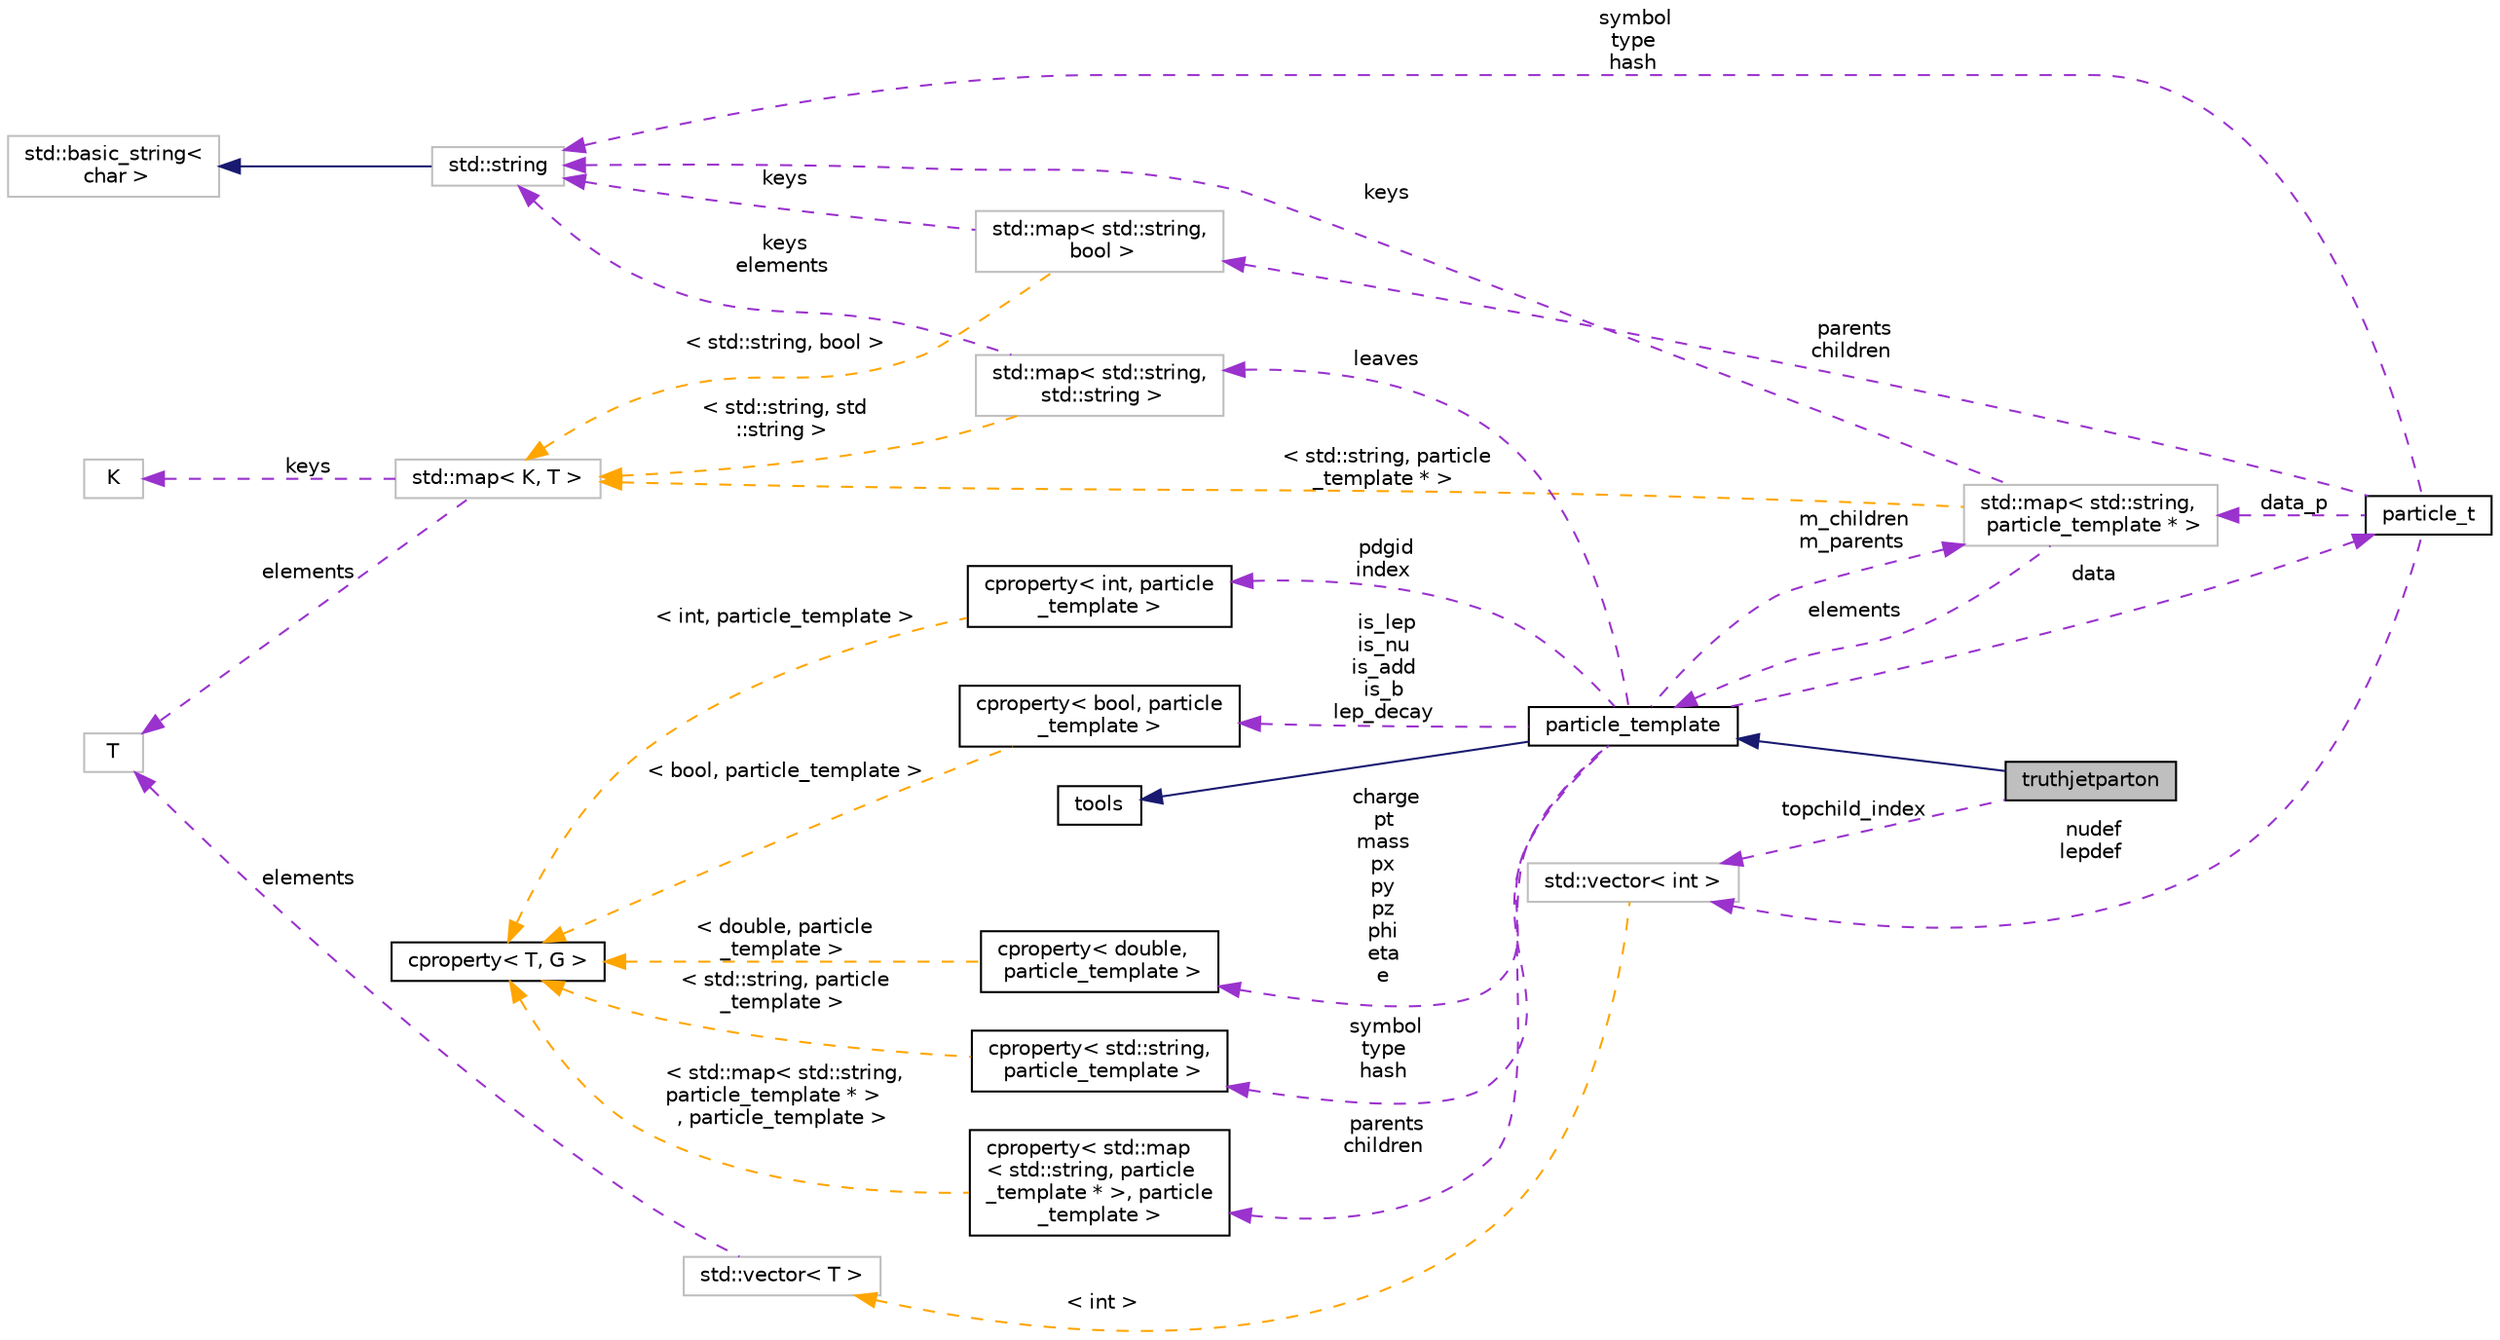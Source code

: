 digraph "truthjetparton"
{
 // INTERACTIVE_SVG=YES
 // LATEX_PDF_SIZE
  edge [fontname="Helvetica",fontsize="10",labelfontname="Helvetica",labelfontsize="10"];
  node [fontname="Helvetica",fontsize="10",shape=record];
  rankdir="LR";
  Node1 [label="truthjetparton",height=0.2,width=0.4,color="black", fillcolor="grey75", style="filled", fontcolor="black",tooltip=" "];
  Node2 -> Node1 [dir="back",color="midnightblue",fontsize="10",style="solid",fontname="Helvetica"];
  Node2 [label="particle_template",height=0.2,width=0.4,color="black", fillcolor="white", style="filled",URL="$classparticle__template.html",tooltip=" "];
  Node3 -> Node2 [dir="back",color="midnightblue",fontsize="10",style="solid",fontname="Helvetica"];
  Node3 [label="tools",height=0.2,width=0.4,color="black", fillcolor="white", style="filled",URL="$classtools.html",tooltip="Provides a wide range of utility functions used throughout the framework."];
  Node4 -> Node2 [dir="back",color="darkorchid3",fontsize="10",style="dashed",label=" m_children\nm_parents" ,fontname="Helvetica"];
  Node4 [label="std::map\< std::string,\l particle_template * \>",height=0.2,width=0.4,color="grey75", fillcolor="white", style="filled",tooltip=" "];
  Node5 -> Node4 [dir="back",color="darkorchid3",fontsize="10",style="dashed",label=" keys" ,fontname="Helvetica"];
  Node5 [label="std::string",height=0.2,width=0.4,color="grey75", fillcolor="white", style="filled",tooltip="STL class."];
  Node6 -> Node5 [dir="back",color="midnightblue",fontsize="10",style="solid",fontname="Helvetica"];
  Node6 [label="std::basic_string\<\l char \>",height=0.2,width=0.4,color="grey75", fillcolor="white", style="filled",tooltip="STL class."];
  Node2 -> Node4 [dir="back",color="darkorchid3",fontsize="10",style="dashed",label=" elements" ,fontname="Helvetica"];
  Node7 -> Node4 [dir="back",color="orange",fontsize="10",style="dashed",label=" \< std::string, particle\l_template * \>" ,fontname="Helvetica"];
  Node7 [label="std::map\< K, T \>",height=0.2,width=0.4,color="grey75", fillcolor="white", style="filled",tooltip="STL class."];
  Node8 -> Node7 [dir="back",color="darkorchid3",fontsize="10",style="dashed",label=" keys" ,fontname="Helvetica"];
  Node8 [label="K",height=0.2,width=0.4,color="grey75", fillcolor="white", style="filled",tooltip=" "];
  Node9 -> Node7 [dir="back",color="darkorchid3",fontsize="10",style="dashed",label=" elements" ,fontname="Helvetica"];
  Node9 [label="T",height=0.2,width=0.4,color="grey75", fillcolor="white", style="filled",tooltip=" "];
  Node10 -> Node2 [dir="back",color="darkorchid3",fontsize="10",style="dashed",label=" pdgid\nindex" ,fontname="Helvetica"];
  Node10 [label="cproperty\< int, particle\l_template \>",height=0.2,width=0.4,color="black", fillcolor="white", style="filled",URL="$classcproperty.html",tooltip=" "];
  Node11 -> Node10 [dir="back",color="orange",fontsize="10",style="dashed",label=" \< int, particle_template \>" ,fontname="Helvetica"];
  Node11 [label="cproperty\< T, G \>",height=0.2,width=0.4,color="black", fillcolor="white", style="filled",URL="$classcproperty.html",tooltip=" "];
  Node12 -> Node2 [dir="back",color="darkorchid3",fontsize="10",style="dashed",label=" is_lep\nis_nu\nis_add\nis_b\nlep_decay" ,fontname="Helvetica"];
  Node12 [label="cproperty\< bool, particle\l_template \>",height=0.2,width=0.4,color="black", fillcolor="white", style="filled",URL="$classcproperty.html",tooltip=" "];
  Node11 -> Node12 [dir="back",color="orange",fontsize="10",style="dashed",label=" \< bool, particle_template \>" ,fontname="Helvetica"];
  Node13 -> Node2 [dir="back",color="darkorchid3",fontsize="10",style="dashed",label=" charge\npt\nmass\npx\npy\npz\nphi\neta\ne" ,fontname="Helvetica"];
  Node13 [label="cproperty\< double,\l particle_template \>",height=0.2,width=0.4,color="black", fillcolor="white", style="filled",URL="$classcproperty.html",tooltip=" "];
  Node11 -> Node13 [dir="back",color="orange",fontsize="10",style="dashed",label=" \< double, particle\l_template \>" ,fontname="Helvetica"];
  Node14 -> Node2 [dir="back",color="darkorchid3",fontsize="10",style="dashed",label=" leaves" ,fontname="Helvetica"];
  Node14 [label="std::map\< std::string,\l std::string \>",height=0.2,width=0.4,color="grey75", fillcolor="white", style="filled",tooltip=" "];
  Node5 -> Node14 [dir="back",color="darkorchid3",fontsize="10",style="dashed",label=" keys\nelements" ,fontname="Helvetica"];
  Node7 -> Node14 [dir="back",color="orange",fontsize="10",style="dashed",label=" \< std::string, std\l::string \>" ,fontname="Helvetica"];
  Node15 -> Node2 [dir="back",color="darkorchid3",fontsize="10",style="dashed",label=" symbol\ntype\nhash" ,fontname="Helvetica"];
  Node15 [label="cproperty\< std::string,\l particle_template \>",height=0.2,width=0.4,color="black", fillcolor="white", style="filled",URL="$classcproperty.html",tooltip=" "];
  Node11 -> Node15 [dir="back",color="orange",fontsize="10",style="dashed",label=" \< std::string, particle\l_template \>" ,fontname="Helvetica"];
  Node16 -> Node2 [dir="back",color="darkorchid3",fontsize="10",style="dashed",label=" data" ,fontname="Helvetica"];
  Node16 [label="particle_t",height=0.2,width=0.4,color="black", fillcolor="white", style="filled",URL="$structparticle__t.html",tooltip=" "];
  Node4 -> Node16 [dir="back",color="darkorchid3",fontsize="10",style="dashed",label=" data_p" ,fontname="Helvetica"];
  Node17 -> Node16 [dir="back",color="darkorchid3",fontsize="10",style="dashed",label=" parents\nchildren" ,fontname="Helvetica"];
  Node17 [label="std::map\< std::string,\l bool \>",height=0.2,width=0.4,color="grey75", fillcolor="white", style="filled",tooltip=" "];
  Node5 -> Node17 [dir="back",color="darkorchid3",fontsize="10",style="dashed",label=" keys" ,fontname="Helvetica"];
  Node7 -> Node17 [dir="back",color="orange",fontsize="10",style="dashed",label=" \< std::string, bool \>" ,fontname="Helvetica"];
  Node5 -> Node16 [dir="back",color="darkorchid3",fontsize="10",style="dashed",label=" symbol\ntype\nhash" ,fontname="Helvetica"];
  Node18 -> Node16 [dir="back",color="darkorchid3",fontsize="10",style="dashed",label=" nudef\nlepdef" ,fontname="Helvetica"];
  Node18 [label="std::vector\< int \>",height=0.2,width=0.4,color="grey75", fillcolor="white", style="filled",tooltip=" "];
  Node19 -> Node18 [dir="back",color="orange",fontsize="10",style="dashed",label=" \< int \>" ,fontname="Helvetica"];
  Node19 [label="std::vector\< T \>",height=0.2,width=0.4,color="grey75", fillcolor="white", style="filled",tooltip="STL class."];
  Node9 -> Node19 [dir="back",color="darkorchid3",fontsize="10",style="dashed",label=" elements" ,fontname="Helvetica"];
  Node20 -> Node2 [dir="back",color="darkorchid3",fontsize="10",style="dashed",label=" parents\nchildren" ,fontname="Helvetica"];
  Node20 [label="cproperty\< std::map\l\< std::string, particle\l_template * \>, particle\l_template \>",height=0.2,width=0.4,color="black", fillcolor="white", style="filled",URL="$classcproperty.html",tooltip=" "];
  Node11 -> Node20 [dir="back",color="orange",fontsize="10",style="dashed",label=" \< std::map\< std::string,\l particle_template * \>\l, particle_template \>" ,fontname="Helvetica"];
  Node18 -> Node1 [dir="back",color="darkorchid3",fontsize="10",style="dashed",label=" topchild_index" ,fontname="Helvetica"];
}
